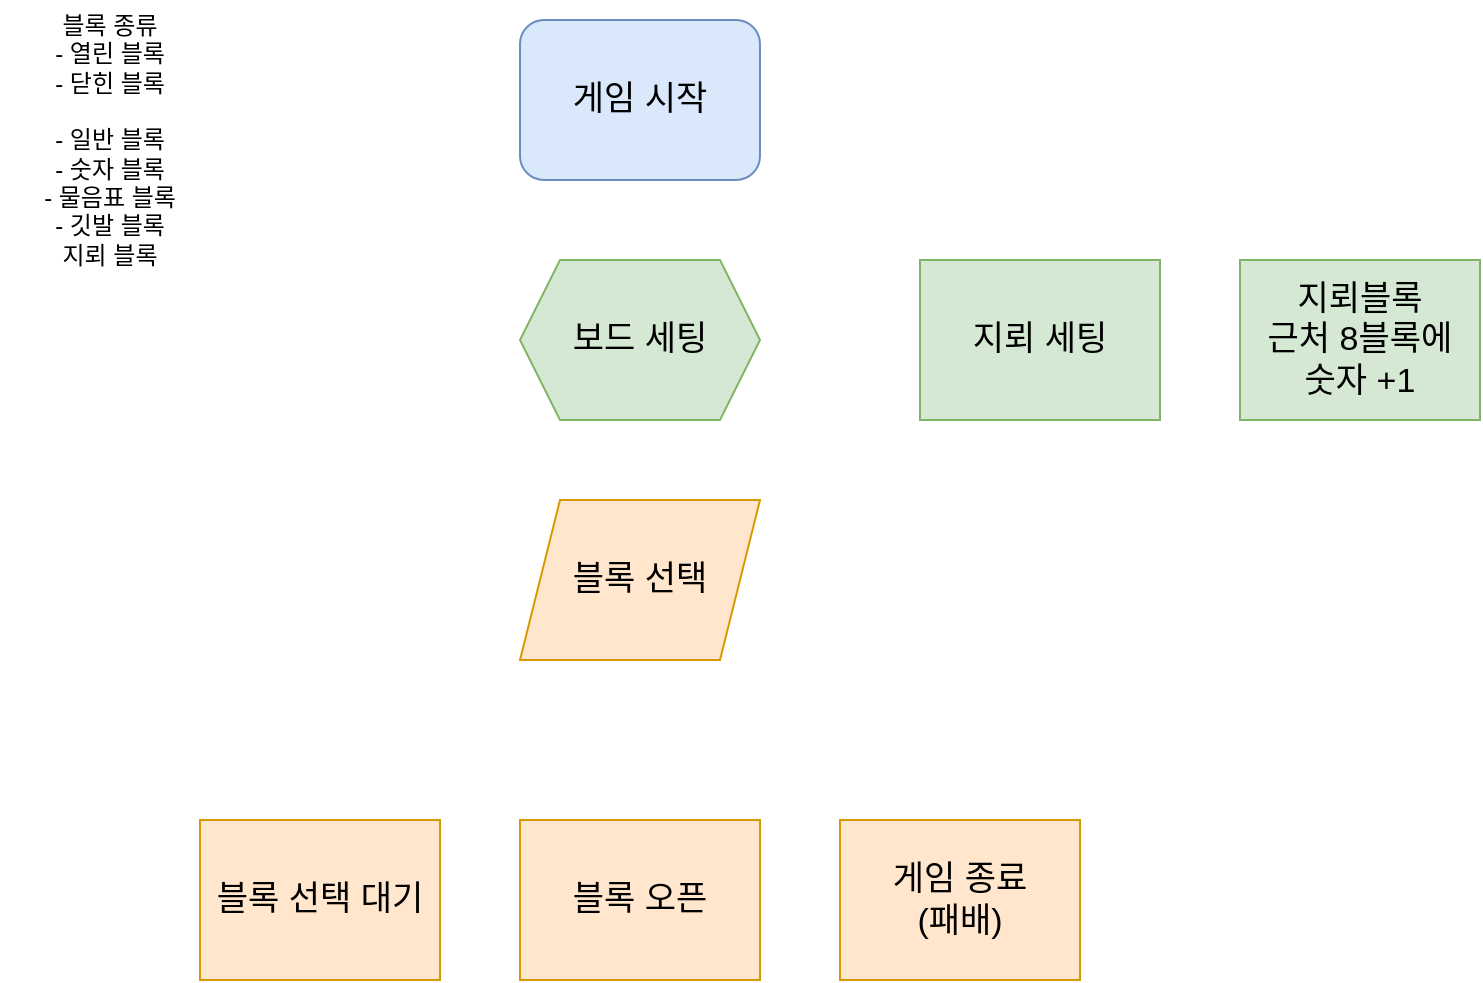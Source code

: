<mxfile version="24.7.6">
  <diagram id="C5RBs43oDa-KdzZeNtuy" name="Page-1">
    <mxGraphModel dx="695" dy="755" grid="1" gridSize="10" guides="1" tooltips="1" connect="1" arrows="1" fold="1" page="1" pageScale="1" pageWidth="827" pageHeight="1169" math="0" shadow="0">
      <root>
        <mxCell id="WIyWlLk6GJQsqaUBKTNV-0" />
        <mxCell id="WIyWlLk6GJQsqaUBKTNV-1" parent="WIyWlLk6GJQsqaUBKTNV-0" />
        <mxCell id="WfOOoD9RHd-EX-u53SII-0" value="블록 종류&lt;div&gt;- 열린 블록&lt;/div&gt;&lt;div&gt;- 닫힌 블록&lt;/div&gt;&lt;div&gt;&lt;br&gt;&lt;/div&gt;&lt;div&gt;- 일반 블록&lt;/div&gt;&lt;div&gt;- 숫자 블록&lt;/div&gt;&lt;div&gt;- 물음표 블록&lt;/div&gt;&lt;div&gt;- 깃발 블록&lt;/div&gt;&lt;div&gt;지뢰 블록&lt;/div&gt;" style="text;html=1;align=center;verticalAlign=middle;whiteSpace=wrap;rounded=0;" vertex="1" parent="WIyWlLk6GJQsqaUBKTNV-1">
          <mxGeometry x="20" y="30" width="110" height="140" as="geometry" />
        </mxCell>
        <mxCell id="WfOOoD9RHd-EX-u53SII-16" value="게임 시작" style="rounded=1;whiteSpace=wrap;html=1;fillColor=#dae8fc;strokeColor=#6c8ebf;fontSize=17;" vertex="1" parent="WIyWlLk6GJQsqaUBKTNV-1">
          <mxGeometry x="280" y="40" width="120" height="80" as="geometry" />
        </mxCell>
        <mxCell id="WfOOoD9RHd-EX-u53SII-17" value="보드 세팅" style="shape=hexagon;perimeter=hexagonPerimeter2;whiteSpace=wrap;html=1;fixedSize=1;fontSize=17;fillColor=#d5e8d4;strokeColor=#82b366;" vertex="1" parent="WIyWlLk6GJQsqaUBKTNV-1">
          <mxGeometry x="280" y="160" width="120" height="80" as="geometry" />
        </mxCell>
        <mxCell id="WfOOoD9RHd-EX-u53SII-18" value="지뢰 세팅" style="rounded=0;whiteSpace=wrap;html=1;fillColor=#d5e8d4;strokeColor=#82b366;fontSize=17;" vertex="1" parent="WIyWlLk6GJQsqaUBKTNV-1">
          <mxGeometry x="480" y="160" width="120" height="80" as="geometry" />
        </mxCell>
        <mxCell id="WfOOoD9RHd-EX-u53SII-19" value="지뢰블록&lt;div&gt;근처 8블록에&lt;/div&gt;&lt;div&gt;숫자 +1&lt;/div&gt;" style="rounded=0;whiteSpace=wrap;html=1;fillColor=#d5e8d4;strokeColor=#82b366;fontSize=17;" vertex="1" parent="WIyWlLk6GJQsqaUBKTNV-1">
          <mxGeometry x="640" y="160" width="120" height="80" as="geometry" />
        </mxCell>
        <mxCell id="WfOOoD9RHd-EX-u53SII-21" value="블록 선택" style="shape=parallelogram;perimeter=parallelogramPerimeter;whiteSpace=wrap;html=1;fixedSize=1;fillColor=#ffe6cc;strokeColor=#d79b00;fontSize=17;" vertex="1" parent="WIyWlLk6GJQsqaUBKTNV-1">
          <mxGeometry x="280" y="280" width="120" height="80" as="geometry" />
        </mxCell>
        <mxCell id="WfOOoD9RHd-EX-u53SII-26" value="블록 선택 대기" style="rounded=0;whiteSpace=wrap;html=1;fillColor=#ffe6cc;strokeColor=#d79b00;fontSize=17;" vertex="1" parent="WIyWlLk6GJQsqaUBKTNV-1">
          <mxGeometry x="120" y="440" width="120" height="80" as="geometry" />
        </mxCell>
        <mxCell id="WfOOoD9RHd-EX-u53SII-27" value="게임 종료&lt;div&gt;(패배)&lt;/div&gt;" style="rounded=0;whiteSpace=wrap;html=1;fillColor=#ffe6cc;strokeColor=#d79b00;fontSize=17;" vertex="1" parent="WIyWlLk6GJQsqaUBKTNV-1">
          <mxGeometry x="440" y="440" width="120" height="80" as="geometry" />
        </mxCell>
        <mxCell id="WfOOoD9RHd-EX-u53SII-28" value="블록 오픈" style="rounded=0;whiteSpace=wrap;html=1;fillColor=#ffe6cc;strokeColor=#d79b00;fontSize=17;" vertex="1" parent="WIyWlLk6GJQsqaUBKTNV-1">
          <mxGeometry x="280" y="440" width="120" height="80" as="geometry" />
        </mxCell>
      </root>
    </mxGraphModel>
  </diagram>
</mxfile>
